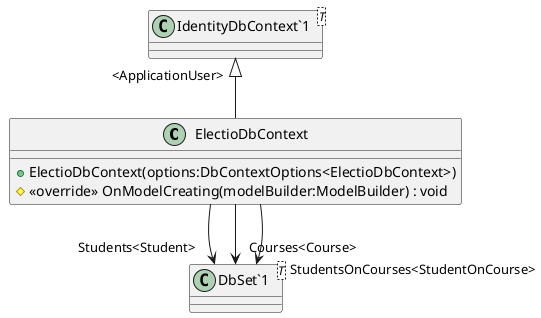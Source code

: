 @startuml
class ElectioDbContext {
    + ElectioDbContext(options:DbContextOptions<ElectioDbContext>)
    # <<override>> OnModelCreating(modelBuilder:ModelBuilder) : void
}
class "IdentityDbContext`1"<T> {
}
class "DbSet`1"<T> {
}
"IdentityDbContext`1" "<ApplicationUser>" <|-- ElectioDbContext
ElectioDbContext --> "Students<Student>" "DbSet`1"
ElectioDbContext --> "Courses<Course>" "DbSet`1"
ElectioDbContext --> "StudentsOnCourses<StudentOnCourse>" "DbSet`1"
@enduml
